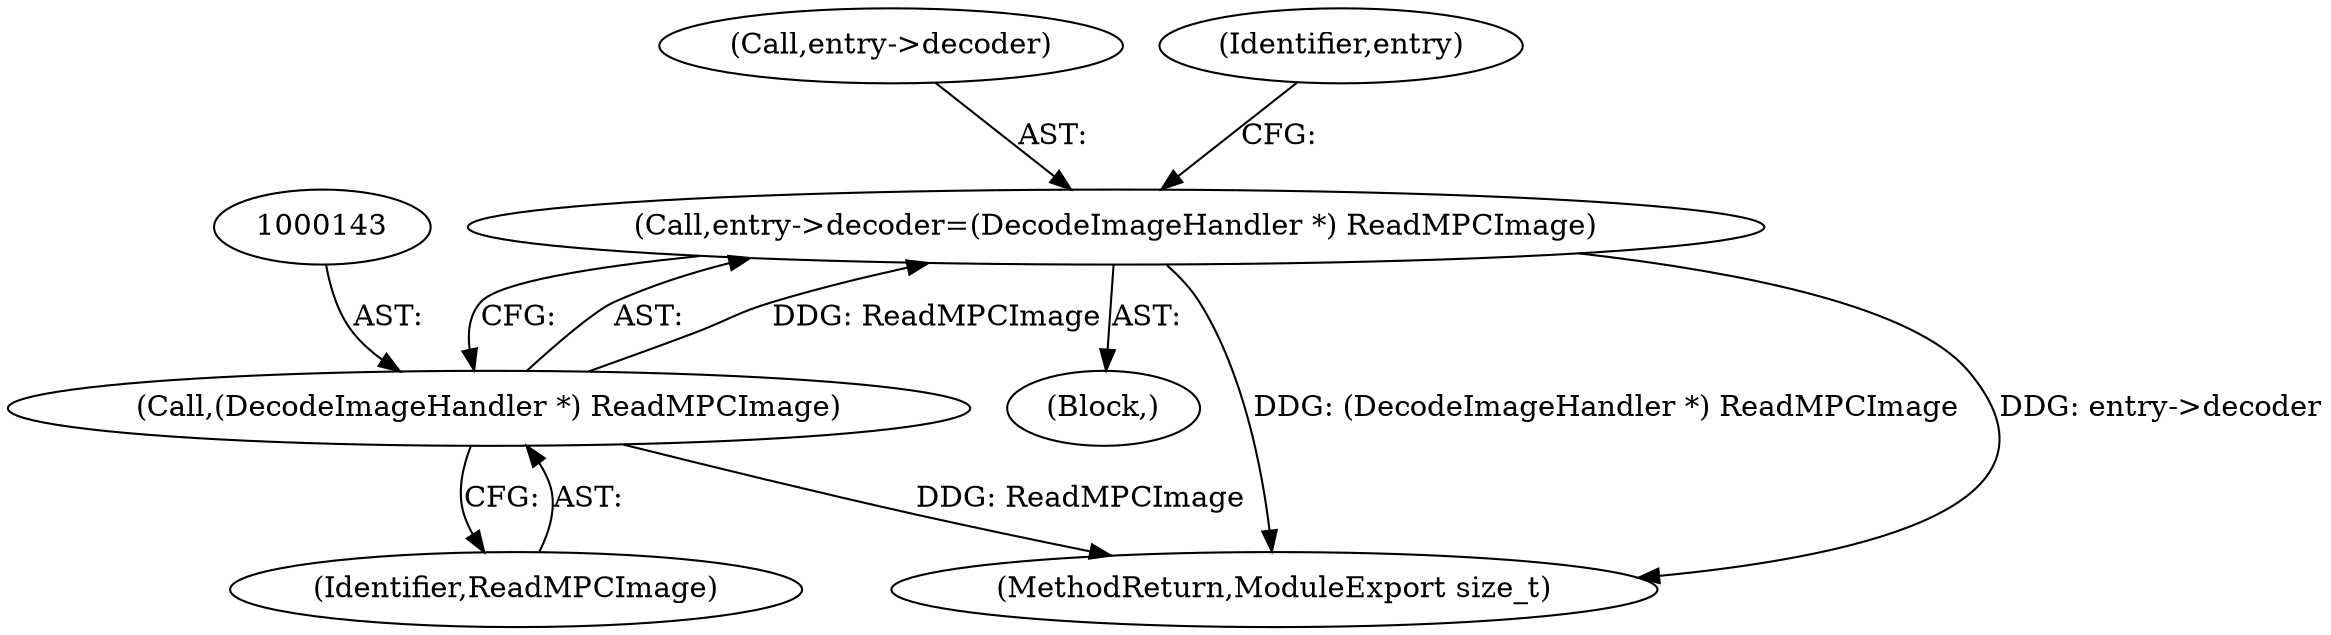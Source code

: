 digraph "0_ImageMagick_b007dd3a048097d8f58949297f5b434612e1e1a3@pointer" {
"1000138" [label="(Call,entry->decoder=(DecodeImageHandler *) ReadMPCImage)"];
"1000142" [label="(Call,(DecodeImageHandler *) ReadMPCImage)"];
"1000138" [label="(Call,entry->decoder=(DecodeImageHandler *) ReadMPCImage)"];
"1000142" [label="(Call,(DecodeImageHandler *) ReadMPCImage)"];
"1000144" [label="(Identifier,ReadMPCImage)"];
"1000139" [label="(Call,entry->decoder)"];
"1000147" [label="(Identifier,entry)"];
"1000102" [label="(Block,)"];
"1000182" [label="(MethodReturn,ModuleExport size_t)"];
"1000138" -> "1000102"  [label="AST: "];
"1000138" -> "1000142"  [label="CFG: "];
"1000139" -> "1000138"  [label="AST: "];
"1000142" -> "1000138"  [label="AST: "];
"1000147" -> "1000138"  [label="CFG: "];
"1000138" -> "1000182"  [label="DDG: (DecodeImageHandler *) ReadMPCImage"];
"1000138" -> "1000182"  [label="DDG: entry->decoder"];
"1000142" -> "1000138"  [label="DDG: ReadMPCImage"];
"1000142" -> "1000144"  [label="CFG: "];
"1000143" -> "1000142"  [label="AST: "];
"1000144" -> "1000142"  [label="AST: "];
"1000142" -> "1000182"  [label="DDG: ReadMPCImage"];
}
